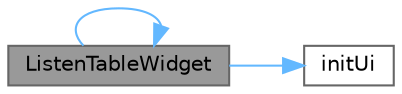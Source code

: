 digraph "ListenTableWidget"
{
 // LATEX_PDF_SIZE
  bgcolor="transparent";
  edge [fontname=Helvetica,fontsize=10,labelfontname=Helvetica,labelfontsize=10];
  node [fontname=Helvetica,fontsize=10,shape=box,height=0.2,width=0.4];
  rankdir="LR";
  Node1 [id="Node000001",label="ListenTableWidget",height=0.2,width=0.4,color="gray40", fillcolor="grey60", style="filled", fontcolor="black",tooltip="构造函数，初始化表格控件"];
  Node1 -> Node2 [id="edge1_Node000001_Node000002",color="steelblue1",style="solid",tooltip=" "];
  Node2 [id="Node000002",label="initUi",height=0.2,width=0.4,color="grey40", fillcolor="white", style="filled",URL="$class_listen_table_widget.html#afba6e95967cc3eb25fd518f7bde6ec04",tooltip="初始化界面"];
  Node1 -> Node1 [id="edge2_Node000001_Node000001",color="steelblue1",style="solid",tooltip=" "];
}
